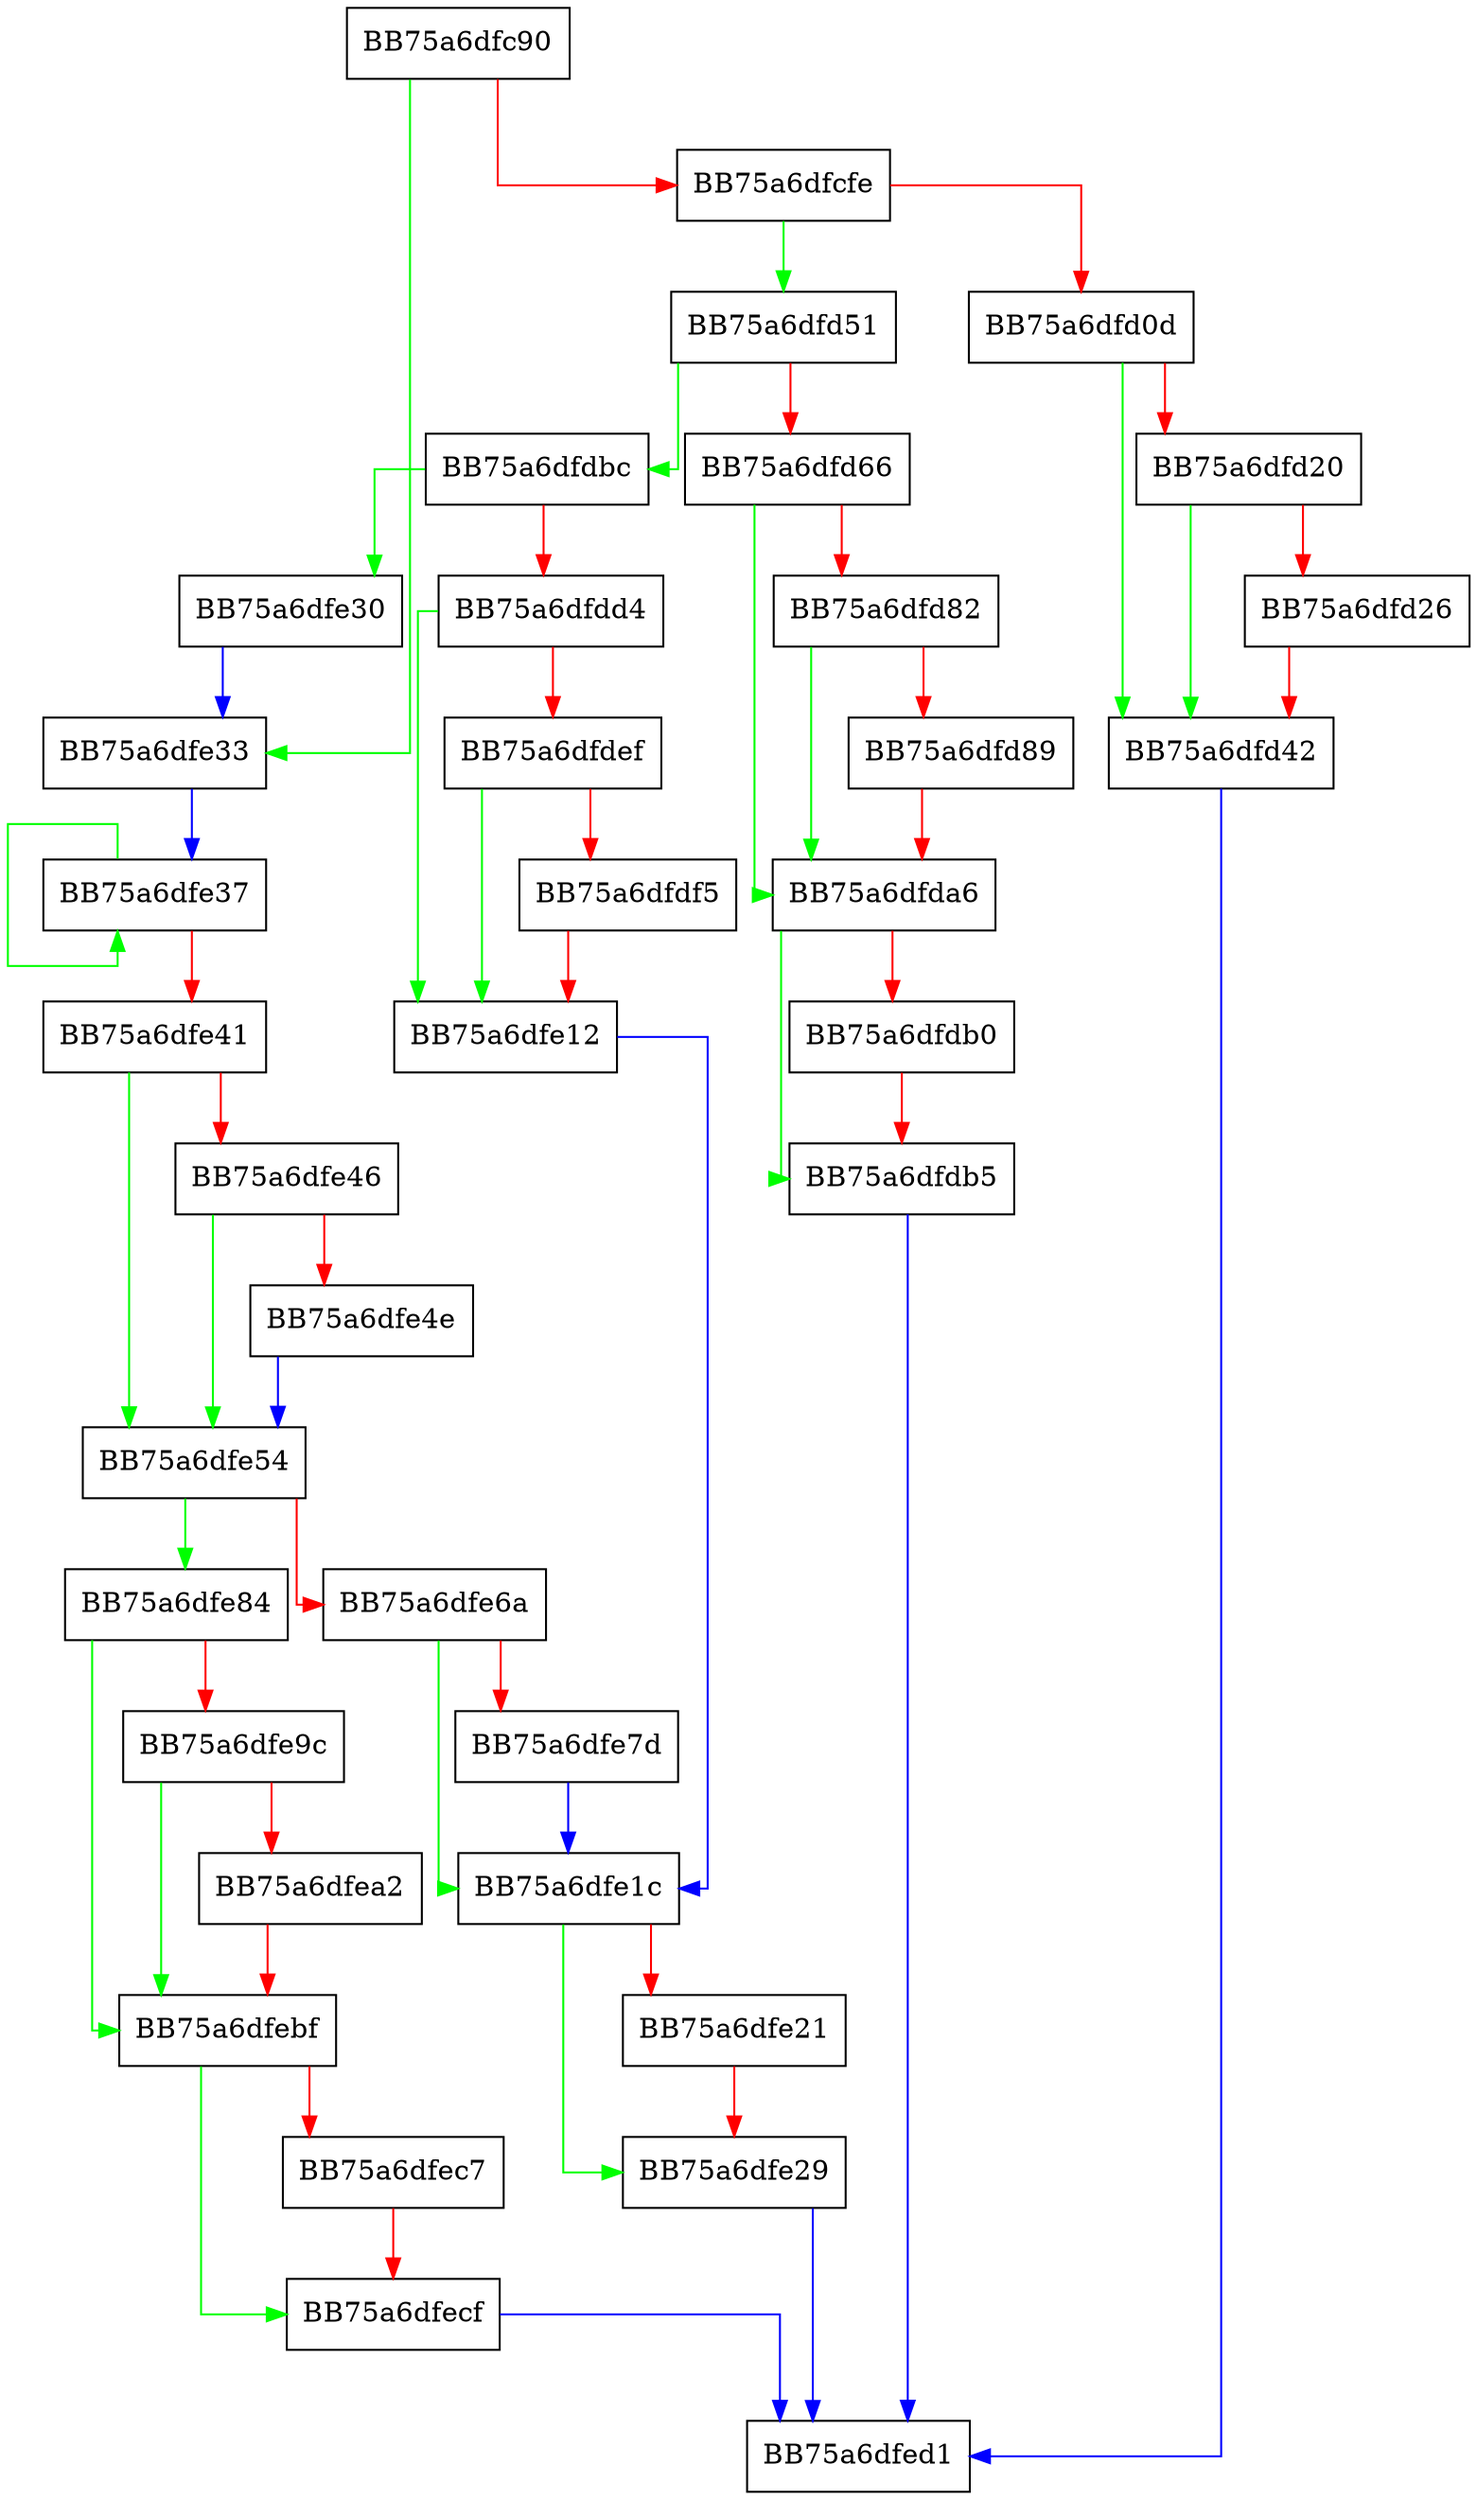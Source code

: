 digraph GetVolumePathFromPath {
  node [shape="box"];
  graph [splines=ortho];
  BB75a6dfc90 -> BB75a6dfe33 [color="green"];
  BB75a6dfc90 -> BB75a6dfcfe [color="red"];
  BB75a6dfcfe -> BB75a6dfd51 [color="green"];
  BB75a6dfcfe -> BB75a6dfd0d [color="red"];
  BB75a6dfd0d -> BB75a6dfd42 [color="green"];
  BB75a6dfd0d -> BB75a6dfd20 [color="red"];
  BB75a6dfd20 -> BB75a6dfd42 [color="green"];
  BB75a6dfd20 -> BB75a6dfd26 [color="red"];
  BB75a6dfd26 -> BB75a6dfd42 [color="red"];
  BB75a6dfd42 -> BB75a6dfed1 [color="blue"];
  BB75a6dfd51 -> BB75a6dfdbc [color="green"];
  BB75a6dfd51 -> BB75a6dfd66 [color="red"];
  BB75a6dfd66 -> BB75a6dfda6 [color="green"];
  BB75a6dfd66 -> BB75a6dfd82 [color="red"];
  BB75a6dfd82 -> BB75a6dfda6 [color="green"];
  BB75a6dfd82 -> BB75a6dfd89 [color="red"];
  BB75a6dfd89 -> BB75a6dfda6 [color="red"];
  BB75a6dfda6 -> BB75a6dfdb5 [color="green"];
  BB75a6dfda6 -> BB75a6dfdb0 [color="red"];
  BB75a6dfdb0 -> BB75a6dfdb5 [color="red"];
  BB75a6dfdb5 -> BB75a6dfed1 [color="blue"];
  BB75a6dfdbc -> BB75a6dfe30 [color="green"];
  BB75a6dfdbc -> BB75a6dfdd4 [color="red"];
  BB75a6dfdd4 -> BB75a6dfe12 [color="green"];
  BB75a6dfdd4 -> BB75a6dfdef [color="red"];
  BB75a6dfdef -> BB75a6dfe12 [color="green"];
  BB75a6dfdef -> BB75a6dfdf5 [color="red"];
  BB75a6dfdf5 -> BB75a6dfe12 [color="red"];
  BB75a6dfe12 -> BB75a6dfe1c [color="blue"];
  BB75a6dfe1c -> BB75a6dfe29 [color="green"];
  BB75a6dfe1c -> BB75a6dfe21 [color="red"];
  BB75a6dfe21 -> BB75a6dfe29 [color="red"];
  BB75a6dfe29 -> BB75a6dfed1 [color="blue"];
  BB75a6dfe30 -> BB75a6dfe33 [color="blue"];
  BB75a6dfe33 -> BB75a6dfe37 [color="blue"];
  BB75a6dfe37 -> BB75a6dfe37 [color="green"];
  BB75a6dfe37 -> BB75a6dfe41 [color="red"];
  BB75a6dfe41 -> BB75a6dfe54 [color="green"];
  BB75a6dfe41 -> BB75a6dfe46 [color="red"];
  BB75a6dfe46 -> BB75a6dfe54 [color="green"];
  BB75a6dfe46 -> BB75a6dfe4e [color="red"];
  BB75a6dfe4e -> BB75a6dfe54 [color="blue"];
  BB75a6dfe54 -> BB75a6dfe84 [color="green"];
  BB75a6dfe54 -> BB75a6dfe6a [color="red"];
  BB75a6dfe6a -> BB75a6dfe1c [color="green"];
  BB75a6dfe6a -> BB75a6dfe7d [color="red"];
  BB75a6dfe7d -> BB75a6dfe1c [color="blue"];
  BB75a6dfe84 -> BB75a6dfebf [color="green"];
  BB75a6dfe84 -> BB75a6dfe9c [color="red"];
  BB75a6dfe9c -> BB75a6dfebf [color="green"];
  BB75a6dfe9c -> BB75a6dfea2 [color="red"];
  BB75a6dfea2 -> BB75a6dfebf [color="red"];
  BB75a6dfebf -> BB75a6dfecf [color="green"];
  BB75a6dfebf -> BB75a6dfec7 [color="red"];
  BB75a6dfec7 -> BB75a6dfecf [color="red"];
  BB75a6dfecf -> BB75a6dfed1 [color="blue"];
}